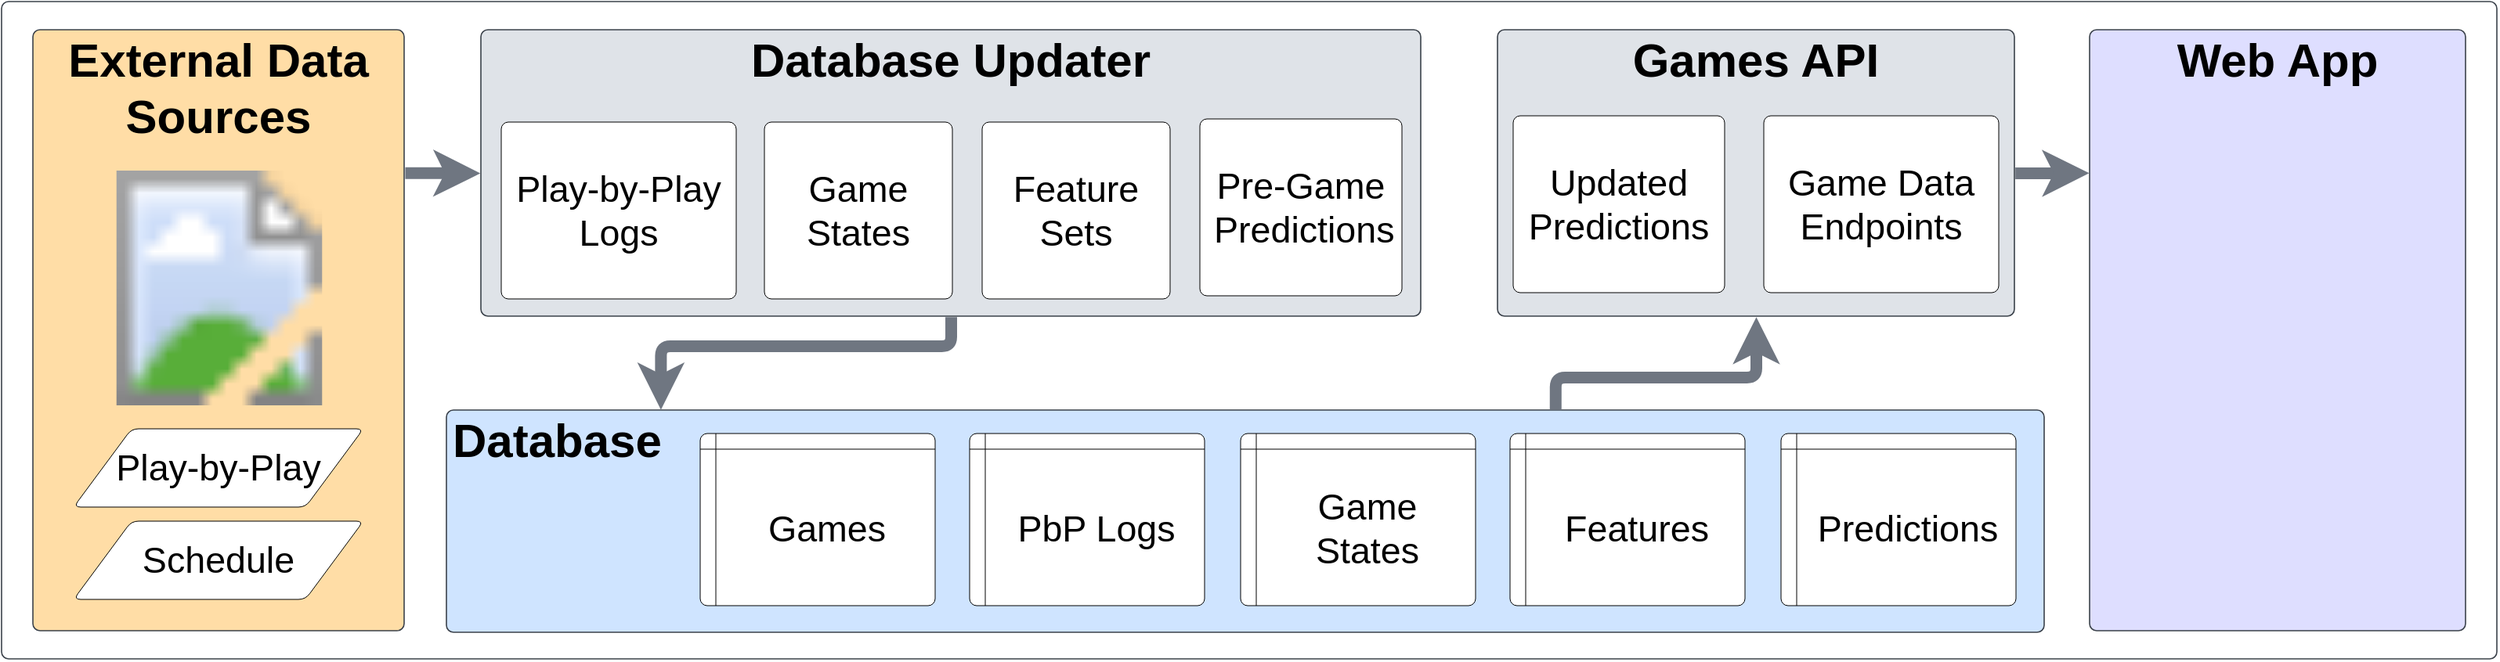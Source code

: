 <mxfile version="24.7.16">
  <diagram id="YKXwpDCN0Etc1s7x5EaM" name="Page-1">
    <mxGraphModel dx="3749" dy="1123" grid="1" gridSize="10" guides="1" tooltips="1" connect="1" arrows="1" fold="1" page="1" pageScale="1" pageWidth="850" pageHeight="1100" math="0" shadow="0">
      <root>
        <mxCell id="0" />
        <mxCell id="1" parent="0" />
        <mxCell id="BnmR1f-epw30ol1uSaix-2" value="" style="html=1;overflow=block;blockSpacing=1;whiteSpace=wrap;fontSize=13;spacing=9;strokeColor=#3a414a;strokeOpacity=100;fillOpacity=100;rounded=1;absoluteArcSize=1;arcSize=9;fillColor=#ffffff;strokeWidth=0.8;lucidId=qQi11AxNeG.e;" vertex="1" parent="1">
          <mxGeometry x="-930" y="260" width="1593" height="420" as="geometry" />
        </mxCell>
        <mxCell id="BnmR1f-epw30ol1uSaix-11" value="Database Updater" style="html=1;overflow=block;blockSpacing=1;whiteSpace=wrap;container=1;pointerEvents=0;collapsible=0;recursiveResize=0;fontSize=30;fontStyle=1;spacing=0;strokeColor=#3a414a;strokeOpacity=100;fillOpacity=100;rounded=1;absoluteArcSize=1;arcSize=9;fillColor=#dfe3e8;strokeWidth=0.8;lucidId=Kpj1JHqepBzI;verticalAlign=top;horizontal=1;spacingTop=2;" vertex="1" parent="1">
          <mxGeometry x="-624" y="278" width="600" height="183" as="geometry" />
        </mxCell>
        <mxCell id="BnmR1f-epw30ol1uSaix-3" value="" style="group;dropTarget=0;pointerEvents=0;" vertex="1" parent="1">
          <mxGeometry x="-611" y="335" width="575" height="115" as="geometry" />
        </mxCell>
        <mxCell id="BnmR1f-epw30ol1uSaix-4" value="Play-by-Play Logs" style="html=1;overflow=block;blockSpacing=1;whiteSpace=wrap;fontSize=23.3;spacing=9;rounded=1;absoluteArcSize=1;arcSize=9;strokeWidth=NaN;lucidId=cjk1Qq-7lewV;" vertex="1" parent="BnmR1f-epw30ol1uSaix-3">
          <mxGeometry y="2" width="150" height="113" as="geometry" />
        </mxCell>
        <mxCell id="BnmR1f-epw30ol1uSaix-5" value="Feature Sets" style="html=1;overflow=block;blockSpacing=1;whiteSpace=wrap;fontSize=23.3;spacing=9;rounded=1;absoluteArcSize=1;arcSize=9;strokeWidth=NaN;lucidId=5jk1LejJtupa;" vertex="1" parent="BnmR1f-epw30ol1uSaix-3">
          <mxGeometry x="307" y="2" width="120" height="113" as="geometry" />
        </mxCell>
        <mxCell id="BnmR1f-epw30ol1uSaix-6" value="Game States" style="html=1;overflow=block;blockSpacing=1;whiteSpace=wrap;fontSize=23.3;spacing=9;rounded=1;absoluteArcSize=1;arcSize=9;strokeWidth=NaN;lucidId=5jk1uWCblL5l;" vertex="1" parent="BnmR1f-epw30ol1uSaix-3">
          <mxGeometry x="168" y="2" width="120" height="113" as="geometry" />
        </mxCell>
        <mxCell id="BnmR1f-epw30ol1uSaix-7" value="Pre-Game Predictions" style="html=1;overflow=block;blockSpacing=1;whiteSpace=wrap;fontSize=23.3;spacing=9;rounded=1;absoluteArcSize=1;arcSize=9;strokeWidth=NaN;lucidId=5pk1qhEJpHK_;" vertex="1" parent="BnmR1f-epw30ol1uSaix-3">
          <mxGeometry x="446" width="129" height="113" as="geometry" />
        </mxCell>
        <mxCell id="BnmR1f-epw30ol1uSaix-12" value="Games API" style="html=1;overflow=block;blockSpacing=1;whiteSpace=wrap;container=1;pointerEvents=0;collapsible=0;recursiveResize=0;fontSize=30;fontStyle=1;spacing=0;strokeColor=#3a414a;strokeOpacity=100;fillOpacity=100;rounded=1;absoluteArcSize=1;arcSize=9;fillColor=#dfe3e8;strokeWidth=0.8;lucidId=v-j1NcjaCE3r;verticalAlign=top;spacingTop=2;" vertex="1" parent="1">
          <mxGeometry x="25" y="278" width="330" height="183" as="geometry" />
        </mxCell>
        <mxCell id="BnmR1f-epw30ol1uSaix-8" value="" style="group;dropTarget=0;pointerEvents=0;" vertex="1" parent="1">
          <mxGeometry x="35" y="333" width="310" height="113" as="geometry" />
        </mxCell>
        <mxCell id="BnmR1f-epw30ol1uSaix-9" value="Updated Predictions" style="html=1;overflow=block;blockSpacing=1;whiteSpace=wrap;fontSize=23.3;spacing=9;rounded=1;absoluteArcSize=1;arcSize=9;strokeWidth=NaN;lucidId=jqk1A9dAUx27;" vertex="1" parent="BnmR1f-epw30ol1uSaix-8">
          <mxGeometry width="135" height="113" as="geometry" />
        </mxCell>
        <mxCell id="BnmR1f-epw30ol1uSaix-10" value="Game Data Endpoints" style="html=1;overflow=block;blockSpacing=1;whiteSpace=wrap;fontSize=23.3;spacing=9;rounded=1;absoluteArcSize=1;arcSize=9;strokeWidth=NaN;lucidId=0qk1LcMGVzRv;" vertex="1" parent="BnmR1f-epw30ol1uSaix-8">
          <mxGeometry x="160" width="150" height="113" as="geometry" />
        </mxCell>
        <mxCell id="BnmR1f-epw30ol1uSaix-13" value="Database" style="html=1;overflow=block;blockSpacing=1;whiteSpace=wrap;container=1;pointerEvents=0;collapsible=0;recursiveResize=0;fontSize=30;fontStyle=1;align=left;spacing=0;verticalAlign=top;strokeColor=#3a414a;strokeOpacity=100;fillOpacity=100;rounded=1;absoluteArcSize=1;arcSize=9;fillColor=#cfe4ff;strokeWidth=0.8;lucidId=vUi1Fep66mZJ;spacingTop=2;spacingLeft=4;" vertex="1" parent="1">
          <mxGeometry x="-646" y="521" width="1020" height="142" as="geometry" />
        </mxCell>
        <mxCell id="BnmR1f-epw30ol1uSaix-14" value="Predictions" style="html=1;overflow=block;blockSpacing=1;whiteSpace=wrap;shape=internalStorage;dx=10;dy=10;fontSize=23.3;spacingLeft=12.8;spacingTop=12.8;spacing=3.8;rounded=1;absoluteArcSize=1;arcSize=9;strokeWidth=NaN;" vertex="1" parent="BnmR1f-epw30ol1uSaix-13">
          <mxGeometry x="852" y="15" width="150" height="110" as="geometry" />
        </mxCell>
        <mxCell id="BnmR1f-epw30ol1uSaix-15" value="PbP Logs" style="html=1;overflow=block;blockSpacing=1;whiteSpace=wrap;shape=internalStorage;dx=10;dy=10;fontSize=23.3;spacingLeft=12.8;spacingTop=12.8;spacing=3.8;rounded=1;absoluteArcSize=1;arcSize=9;strokeWidth=NaN;" vertex="1" parent="BnmR1f-epw30ol1uSaix-13">
          <mxGeometry x="334" y="15" width="150" height="110" as="geometry" />
        </mxCell>
        <mxCell id="BnmR1f-epw30ol1uSaix-16" value="Game States" style="html=1;overflow=block;blockSpacing=1;whiteSpace=wrap;shape=internalStorage;dx=10;dy=10;fontSize=23.3;spacingLeft=12.8;spacingTop=12.8;spacing=3.8;rounded=1;absoluteArcSize=1;arcSize=9;strokeWidth=NaN;" vertex="1" parent="BnmR1f-epw30ol1uSaix-13">
          <mxGeometry x="507" y="15" width="150" height="110" as="geometry" />
        </mxCell>
        <mxCell id="BnmR1f-epw30ol1uSaix-17" value="Features" style="html=1;overflow=block;blockSpacing=1;whiteSpace=wrap;shape=internalStorage;dx=10;dy=10;fontSize=23.3;spacingLeft=12.8;spacingTop=12.8;spacing=3.8;rounded=1;absoluteArcSize=1;arcSize=9;strokeWidth=NaN;" vertex="1" parent="BnmR1f-epw30ol1uSaix-13">
          <mxGeometry x="679" y="15" width="150" height="110" as="geometry" />
        </mxCell>
        <mxCell id="BnmR1f-epw30ol1uSaix-18" value="Games" style="html=1;overflow=block;blockSpacing=1;whiteSpace=wrap;shape=internalStorage;dx=10;dy=10;fontSize=23.3;spacingLeft=12.8;spacingTop=12.8;spacing=3.8;rounded=1;absoluteArcSize=1;arcSize=9;strokeWidth=NaN;" vertex="1" parent="BnmR1f-epw30ol1uSaix-13">
          <mxGeometry x="162" y="15" width="150" height="110" as="geometry" />
        </mxCell>
        <mxCell id="BnmR1f-epw30ol1uSaix-19" value="" style="html=1;overflow=block;blockSpacing=1;whiteSpace=wrap;shape=image;fontSize=13;spacing=0;strokeColor=none;strokeOpacity=100;rounded=1;absoluteArcSize=1;arcSize=9;strokeWidth=0;image=https://images.lucid.app/images/4fb23ad6-9989-4aeb-b839-5db0e4515759/content;imageAspect=0;lucidId=V7i1qqI61FIR;" vertex="1" parent="BnmR1f-epw30ol1uSaix-13">
          <mxGeometry x="7" y="65" width="135" height="60" as="geometry" />
        </mxCell>
        <mxCell id="BnmR1f-epw30ol1uSaix-20" value="External Data Sources" style="html=1;overflow=block;blockSpacing=1;whiteSpace=wrap;container=1;pointerEvents=0;collapsible=0;recursiveResize=0;fontSize=30;fontStyle=1;spacing=0;strokeColor=#3a414a;strokeOpacity=100;fillOpacity=100;rounded=1;absoluteArcSize=1;arcSize=9;fillColor=#ffdda6;strokeWidth=0.8;lucidId=N8i1nIEqfJ9d;verticalAlign=top;spacingTop=2;" vertex="1" parent="1">
          <mxGeometry x="-910" y="278" width="237" height="384" as="geometry" />
        </mxCell>
        <mxCell id="BnmR1f-epw30ol1uSaix-21" value="" style="html=1;overflow=block;blockSpacing=1;whiteSpace=wrap;shape=image;fontSize=13;spacing=0;strokeColor=none;strokeOpacity=100;strokeWidth=0;image=https://images.lucid.app/images/5323c2c0-ada2-421f-8a03-6077ccad7088/content;lucidId=P-i1wTEgCyW3;" vertex="1" parent="BnmR1f-epw30ol1uSaix-20">
          <mxGeometry x="44" y="90" width="150" height="150" as="geometry" />
        </mxCell>
        <mxCell id="BnmR1f-epw30ol1uSaix-22" value="Play-by-Play" style="html=1;overflow=block;blockSpacing=1;whiteSpace=wrap;shape=parallelogram;perimeter=parallelogramPerimeter;anchorPointDirection=0;fontSize=23.3;spacing=3.8;rounded=1;absoluteArcSize=1;arcSize=9;strokeWidth=NaN;lucidId=Kij1fISP8pz4;" vertex="1" parent="BnmR1f-epw30ol1uSaix-20">
          <mxGeometry x="26" y="255" width="185" height="50" as="geometry" />
        </mxCell>
        <mxCell id="BnmR1f-epw30ol1uSaix-23" value="Schedule" style="html=1;overflow=block;blockSpacing=1;whiteSpace=wrap;shape=parallelogram;perimeter=parallelogramPerimeter;anchorPointDirection=0;fontSize=23.3;spacing=3.8;verticalAlign=middle;rounded=1;absoluteArcSize=1;arcSize=9;strokeWidth=NaN;lucidId=0jj1vk9FiJaY;" vertex="1" parent="BnmR1f-epw30ol1uSaix-20">
          <mxGeometry x="26" y="314" width="185" height="50" as="geometry" />
        </mxCell>
        <mxCell id="BnmR1f-epw30ol1uSaix-24" value="" style="group;dropTarget=0;pointerEvents=0;spacingTop=0;" vertex="1" parent="1">
          <mxGeometry x="-672.231" y="278" width="1315.231" height="384" as="geometry" />
        </mxCell>
        <mxCell id="BnmR1f-epw30ol1uSaix-25" value="Web App" style="html=1;overflow=block;blockSpacing=1;whiteSpace=wrap;container=1;pointerEvents=0;collapsible=0;recursiveResize=0;fontSize=30;fontStyle=1;spacing=0;strokeColor=#3a414a;strokeOpacity=100;fillOpacity=100;rounded=1;absoluteArcSize=1;arcSize=9;fillColor=#dedeff;strokeWidth=0.8;lucidId=Qcj1B4tmNJhM;verticalAlign=top;spacingTop=2;" vertex="1" parent="BnmR1f-epw30ol1uSaix-24">
          <mxGeometry x="1075.231" width="240" height="384" as="geometry" />
        </mxCell>
        <mxCell id="BnmR1f-epw30ol1uSaix-26" value="" style="html=1;overflow=block;blockSpacing=1;whiteSpace=wrap;shape=image;fontSize=13;spacing=0;strokeColor=none;strokeOpacity=100;rounded=1;absoluteArcSize=1;arcSize=9;strokeWidth=0;image=https://images.lucid.app/images/25de0801-3ca9-4718-82f3-896ecfadb4a8/content;imageAspect=0;lucidId=uSi1KfSjL1k6;" vertex="1" parent="BnmR1f-epw30ol1uSaix-24">
          <mxGeometry x="1097.231" y="182" width="195" height="195" as="geometry" />
        </mxCell>
        <mxCell id="BnmR1f-epw30ol1uSaix-27" value="" style="html=1;overflow=block;blockSpacing=1;whiteSpace=wrap;shape=image;fontSize=13;spacing=0;strokeColor=none;strokeOpacity=100;rounded=1;absoluteArcSize=1;arcSize=9;strokeWidth=0;image=https://images.lucid.app/images/7a3fb688-510b-4429-92d9-03670b709b77/content;imageAspect=0;lucidId=OVk14PI~McQ9;" vertex="1" parent="BnmR1f-epw30ol1uSaix-24">
          <mxGeometry x="1101.231" y="30" width="187" height="187" as="geometry" />
        </mxCell>
        <mxCell id="BnmR1f-epw30ol1uSaix-28" value="" style="html=1;jettySize=18;whiteSpace=wrap;fontSize=13;strokeColor=#6f7681;strokeOpacity=100;strokeWidth=7.5;rounded=1;arcSize=12;edgeStyle=orthogonalEdgeStyle;startArrow=none;exitX=1.002;exitY=0.238;exitPerimeter=0;entryX=-0.001;entryY=0.5;entryPerimeter=0;lucidId=C_j1qkW8TvT6;" edge="1" parent="BnmR1f-epw30ol1uSaix-24" source="BnmR1f-epw30ol1uSaix-20" target="BnmR1f-epw30ol1uSaix-11">
          <mxGeometry width="100" height="100" relative="1" as="geometry">
            <Array as="points" />
          </mxGeometry>
        </mxCell>
        <mxCell id="BnmR1f-epw30ol1uSaix-29" value="" style="html=1;jettySize=18;whiteSpace=wrap;fontSize=13;strokeColor=#6f7681;strokeOpacity=100;strokeWidth=7.5;rounded=1;arcSize=12;edgeStyle=orthogonalEdgeStyle;exitX=0.5;exitY=1.002;exitPerimeter=0;entryX=0.134;entryY=-0.003;entryPerimeter=0;lucidId=k.j1fXWLQfkf;" edge="1" parent="BnmR1f-epw30ol1uSaix-24" source="BnmR1f-epw30ol1uSaix-11" target="BnmR1f-epw30ol1uSaix-13">
          <mxGeometry width="100" height="100" relative="1" as="geometry">
            <Array as="points">
              <mxPoint x="348" y="202" />
              <mxPoint x="163" y="202" />
            </Array>
          </mxGeometry>
        </mxCell>
        <mxCell id="BnmR1f-epw30ol1uSaix-30" value="" style="html=1;jettySize=18;whiteSpace=wrap;fontSize=13;strokeColor=#6f7681;strokeOpacity=100;strokeWidth=7.5;rounded=1;arcSize=12;edgeStyle=orthogonalEdgeStyle;startArrow=none;exitX=0.694;exitY=-0.003;exitPerimeter=0;entryX=0.5;entryY=1.002;entryPerimeter=0;lucidId=t~j1jxMIlqzB;" edge="1" parent="BnmR1f-epw30ol1uSaix-24" source="BnmR1f-epw30ol1uSaix-13" target="BnmR1f-epw30ol1uSaix-12">
          <mxGeometry width="100" height="100" relative="1" as="geometry">
            <Array as="points">
              <mxPoint x="734" y="222" />
              <mxPoint x="862" y="222" />
            </Array>
          </mxGeometry>
        </mxCell>
        <mxCell id="BnmR1f-epw30ol1uSaix-31" value="" style="html=1;jettySize=18;whiteSpace=wrap;fontSize=13;strokeColor=#6f7681;strokeOpacity=100;strokeWidth=7.5;rounded=1;arcSize=12;edgeStyle=orthogonalEdgeStyle;startArrow=none;exitX=1.001;exitY=0.5;exitPerimeter=0;entryX=-0.002;entryY=0.238;entryPerimeter=0;lucidId=N~j1avwiMiY4;" edge="1" parent="1" source="BnmR1f-epw30ol1uSaix-12" target="BnmR1f-epw30ol1uSaix-25">
          <mxGeometry width="100" height="100" relative="1" as="geometry">
            <Array as="points" />
          </mxGeometry>
        </mxCell>
      </root>
    </mxGraphModel>
  </diagram>
</mxfile>
